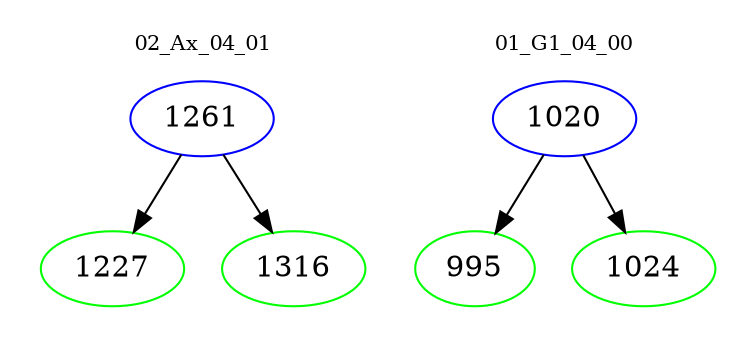 digraph{
subgraph cluster_0 {
color = white
label = "02_Ax_04_01";
fontsize=10;
T0_1261 [label="1261", color="blue"]
T0_1261 -> T0_1227 [color="black"]
T0_1227 [label="1227", color="green"]
T0_1261 -> T0_1316 [color="black"]
T0_1316 [label="1316", color="green"]
}
subgraph cluster_1 {
color = white
label = "01_G1_04_00";
fontsize=10;
T1_1020 [label="1020", color="blue"]
T1_1020 -> T1_995 [color="black"]
T1_995 [label="995", color="green"]
T1_1020 -> T1_1024 [color="black"]
T1_1024 [label="1024", color="green"]
}
}
